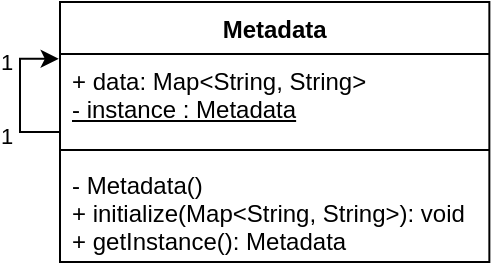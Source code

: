 <mxfile version="20.5.1" type="device"><diagram id="nTa7JF88WlniMdPyQUxH" name="Page-1"><mxGraphModel dx="1639" dy="807" grid="1" gridSize="10" guides="1" tooltips="1" connect="1" arrows="1" fold="1" page="1" pageScale="1" pageWidth="1654" pageHeight="2336" math="0" shadow="0"><root><mxCell id="0"/><mxCell id="1" parent="0"/><mxCell id="1xLFDdehhyKbtVsTatnF-1" value="Metadata" style="swimlane;fontStyle=1;align=center;verticalAlign=top;childLayout=stackLayout;horizontal=1;startSize=26;horizontalStack=0;resizeParent=1;resizeParentMax=0;resizeLast=0;collapsible=1;marginBottom=0;" vertex="1" parent="1"><mxGeometry x="300" y="40" width="214.68" height="130" as="geometry"/></mxCell><mxCell id="1xLFDdehhyKbtVsTatnF-2" value="+ data: Map&amp;lt;String, String&amp;gt;&lt;br&gt;&lt;u&gt;- instance : Metadata&lt;/u&gt;" style="text;strokeColor=none;fillColor=none;align=left;verticalAlign=top;spacingLeft=4;spacingRight=4;overflow=hidden;rotatable=0;points=[[0,0.5],[1,0.5]];portConstraint=eastwest;html=1;" vertex="1" parent="1xLFDdehhyKbtVsTatnF-1"><mxGeometry y="26" width="214.68" height="44" as="geometry"/></mxCell><mxCell id="1xLFDdehhyKbtVsTatnF-3" value="" style="line;strokeWidth=1;fillColor=none;align=left;verticalAlign=middle;spacingTop=-1;spacingLeft=3;spacingRight=3;rotatable=0;labelPosition=right;points=[];portConstraint=eastwest;strokeColor=inherit;" vertex="1" parent="1xLFDdehhyKbtVsTatnF-1"><mxGeometry y="70" width="214.68" height="8" as="geometry"/></mxCell><mxCell id="1xLFDdehhyKbtVsTatnF-4" value="- Metadata()&#10;+ initialize(Map&lt;String, String&gt;): void&#10;+ getInstance(): Metadata" style="text;strokeColor=none;fillColor=none;align=left;verticalAlign=top;spacingLeft=4;spacingRight=4;overflow=hidden;rotatable=0;points=[[0,0.5],[1,0.5]];portConstraint=eastwest;" vertex="1" parent="1xLFDdehhyKbtVsTatnF-1"><mxGeometry y="78" width="214.68" height="52" as="geometry"/></mxCell><mxCell id="1xLFDdehhyKbtVsTatnF-5" style="edgeStyle=orthogonalEdgeStyle;rounded=0;orthogonalLoop=1;jettySize=auto;html=1;startArrow=none;startFill=0;endArrow=classic;endFill=1;entryX=-0.003;entryY=0.055;entryDx=0;entryDy=0;entryPerimeter=0;" edge="1" parent="1xLFDdehhyKbtVsTatnF-1" source="1xLFDdehhyKbtVsTatnF-2" target="1xLFDdehhyKbtVsTatnF-2"><mxGeometry relative="1" as="geometry"><mxPoint x="-5.32" y="29" as="targetPoint"/><Array as="points"><mxPoint x="-20" y="65"/><mxPoint x="-20" y="29"/></Array></mxGeometry></mxCell><mxCell id="1xLFDdehhyKbtVsTatnF-6" value="1" style="edgeLabel;html=1;align=center;verticalAlign=middle;resizable=0;points=[];" vertex="1" connectable="0" parent="1xLFDdehhyKbtVsTatnF-5"><mxGeometry x="-0.741" y="1" relative="1" as="geometry"><mxPoint x="-17" y="1" as="offset"/></mxGeometry></mxCell><mxCell id="1xLFDdehhyKbtVsTatnF-7" value="1" style="edgeLabel;html=1;align=center;verticalAlign=middle;resizable=0;points=[];" vertex="1" connectable="0" parent="1xLFDdehhyKbtVsTatnF-5"><mxGeometry x="0.649" y="-1" relative="1" as="geometry"><mxPoint x="-13" as="offset"/></mxGeometry></mxCell></root></mxGraphModel></diagram></mxfile>